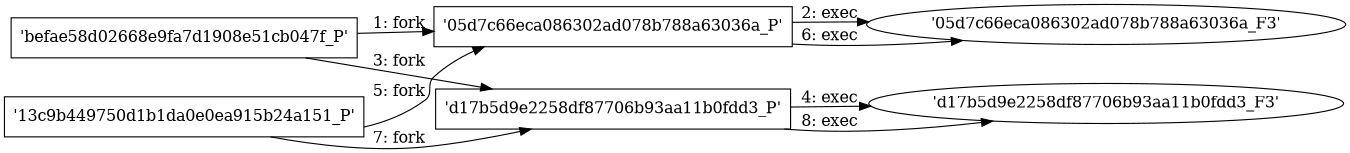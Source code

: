 digraph "D:\Learning\Paper\apt\基于CTI的攻击预警\Dataset\攻击图\ASGfromALLCTI\Vulnerability Spotlight Kakadu Software SDK ATK marker code execution vulnerability.dot" {
rankdir="LR"
size="9"
fixedsize="false"
splines="true"
nodesep=0.3
ranksep=0
fontsize=10
overlap="scalexy"
engine= "neato"
	"'befae58d02668e9fa7d1908e51cb047f_P'" [node_type=Process shape=box]
	"'05d7c66eca086302ad078b788a63036a_P'" [node_type=Process shape=box]
	"'befae58d02668e9fa7d1908e51cb047f_P'" -> "'05d7c66eca086302ad078b788a63036a_P'" [label="1: fork"]
	"'05d7c66eca086302ad078b788a63036a_P'" [node_type=Process shape=box]
	"'05d7c66eca086302ad078b788a63036a_F3'" [node_type=File shape=ellipse]
	"'05d7c66eca086302ad078b788a63036a_P'" -> "'05d7c66eca086302ad078b788a63036a_F3'" [label="2: exec"]
	"'befae58d02668e9fa7d1908e51cb047f_P'" [node_type=Process shape=box]
	"'d17b5d9e2258df87706b93aa11b0fdd3_P'" [node_type=Process shape=box]
	"'befae58d02668e9fa7d1908e51cb047f_P'" -> "'d17b5d9e2258df87706b93aa11b0fdd3_P'" [label="3: fork"]
	"'d17b5d9e2258df87706b93aa11b0fdd3_P'" [node_type=Process shape=box]
	"'d17b5d9e2258df87706b93aa11b0fdd3_F3'" [node_type=File shape=ellipse]
	"'d17b5d9e2258df87706b93aa11b0fdd3_P'" -> "'d17b5d9e2258df87706b93aa11b0fdd3_F3'" [label="4: exec"]
	"'13c9b449750d1b1da0e0ea915b24a151_P'" [node_type=Process shape=box]
	"'05d7c66eca086302ad078b788a63036a_P'" [node_type=Process shape=box]
	"'13c9b449750d1b1da0e0ea915b24a151_P'" -> "'05d7c66eca086302ad078b788a63036a_P'" [label="5: fork"]
	"'05d7c66eca086302ad078b788a63036a_P'" [node_type=Process shape=box]
	"'05d7c66eca086302ad078b788a63036a_F3'" [node_type=File shape=ellipse]
	"'05d7c66eca086302ad078b788a63036a_P'" -> "'05d7c66eca086302ad078b788a63036a_F3'" [label="6: exec"]
	"'13c9b449750d1b1da0e0ea915b24a151_P'" [node_type=Process shape=box]
	"'d17b5d9e2258df87706b93aa11b0fdd3_P'" [node_type=Process shape=box]
	"'13c9b449750d1b1da0e0ea915b24a151_P'" -> "'d17b5d9e2258df87706b93aa11b0fdd3_P'" [label="7: fork"]
	"'d17b5d9e2258df87706b93aa11b0fdd3_P'" [node_type=Process shape=box]
	"'d17b5d9e2258df87706b93aa11b0fdd3_F3'" [node_type=File shape=ellipse]
	"'d17b5d9e2258df87706b93aa11b0fdd3_P'" -> "'d17b5d9e2258df87706b93aa11b0fdd3_F3'" [label="8: exec"]
}
